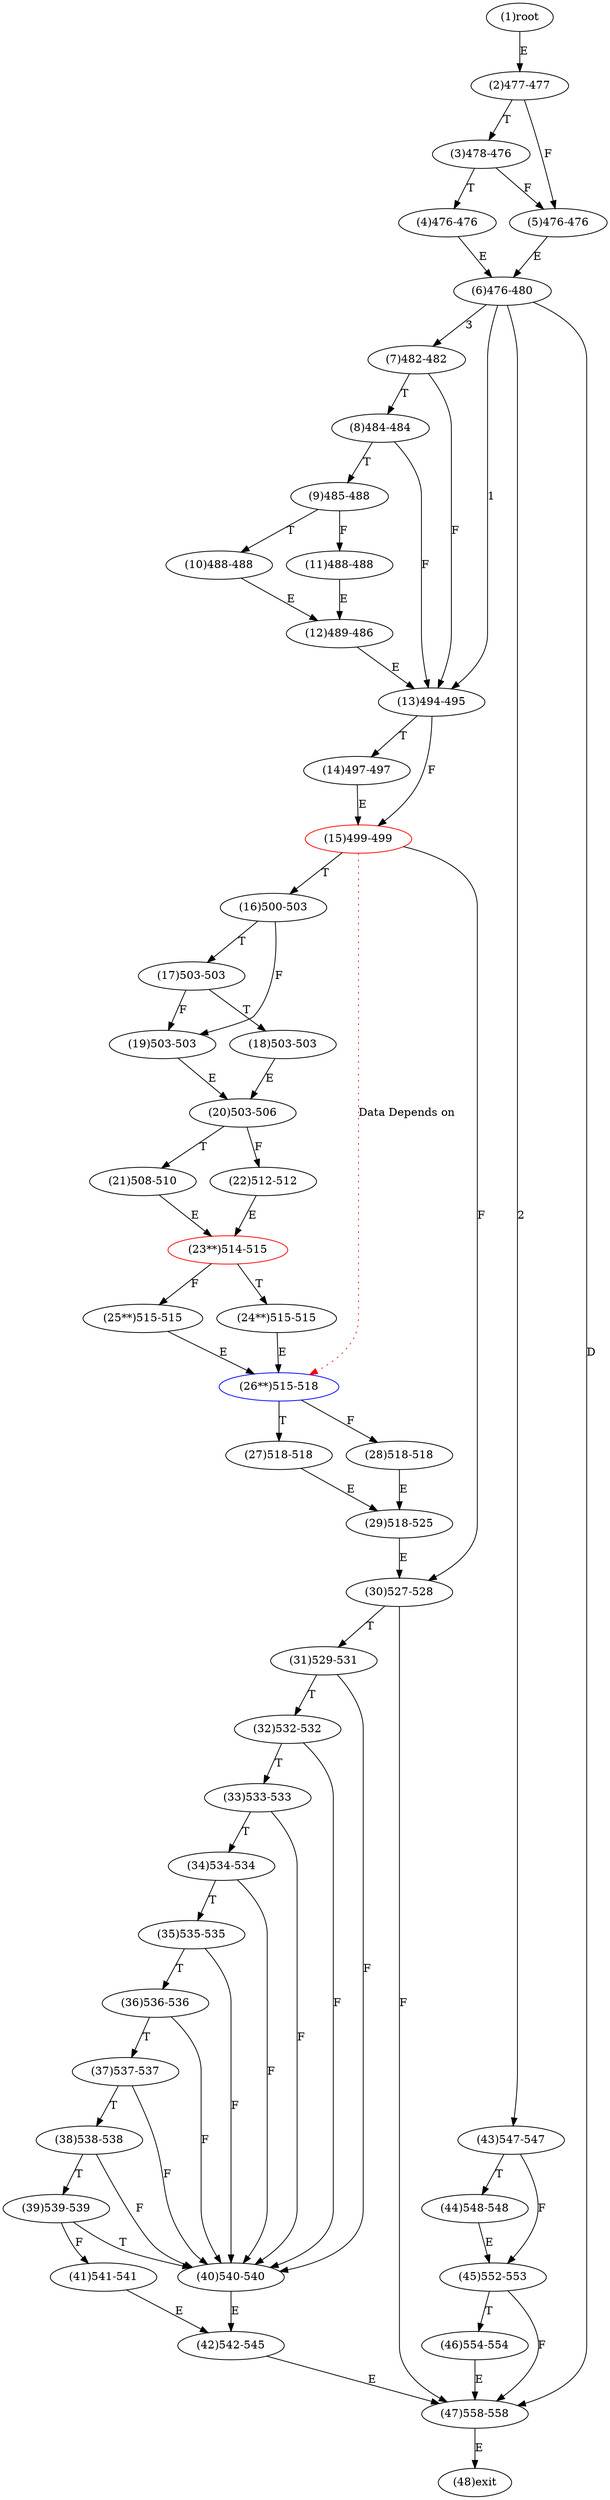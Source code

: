 digraph "" { 
1[ label="(1)root"];
2[ label="(2)477-477"];
3[ label="(3)478-476"];
4[ label="(4)476-476"];
5[ label="(5)476-476"];
6[ label="(6)476-480"];
7[ label="(7)482-482"];
8[ label="(8)484-484"];
9[ label="(9)485-488"];
10[ label="(10)488-488"];
11[ label="(11)488-488"];
12[ label="(12)489-486"];
13[ label="(13)494-495"];
14[ label="(14)497-497"];
15[ label="(15)499-499",color=red];
17[ label="(17)503-503"];
16[ label="(16)500-503"];
19[ label="(19)503-503"];
18[ label="(18)503-503"];
21[ label="(21)508-510"];
20[ label="(20)503-506"];
23[ label="(23**)514-515",color=red];
22[ label="(22)512-512"];
25[ label="(25**)515-515"];
24[ label="(24**)515-515"];
27[ label="(27)518-518"];
26[ label="(26**)515-518",color=blue];
29[ label="(29)518-525"];
28[ label="(28)518-518"];
31[ label="(31)529-531"];
30[ label="(30)527-528"];
34[ label="(34)534-534"];
35[ label="(35)535-535"];
32[ label="(32)532-532"];
33[ label="(33)533-533"];
38[ label="(38)538-538"];
39[ label="(39)539-539"];
36[ label="(36)536-536"];
37[ label="(37)537-537"];
42[ label="(42)542-545"];
43[ label="(43)547-547"];
40[ label="(40)540-540"];
41[ label="(41)541-541"];
46[ label="(46)554-554"];
47[ label="(47)558-558"];
44[ label="(44)548-548"];
45[ label="(45)552-553"];
48[ label="(48)exit"];
1->2[ label="E"];
2->5[ label="F"];
2->3[ label="T"];
3->5[ label="F"];
3->4[ label="T"];
4->6[ label="E"];
5->6[ label="E"];
6->13[ label="1"];
6->43[ label="2"];
6->7[ label="3"];
6->47[ label="D"];
7->13[ label="F"];
7->8[ label="T"];
8->13[ label="F"];
8->9[ label="T"];
9->11[ label="F"];
9->10[ label="T"];
10->12[ label="E"];
11->12[ label="E"];
12->13[ label="E"];
13->15[ label="F"];
13->14[ label="T"];
14->15[ label="E"];
15->30[ label="F"];
15->16[ label="T"];
16->19[ label="F"];
16->17[ label="T"];
17->19[ label="F"];
17->18[ label="T"];
18->20[ label="E"];
19->20[ label="E"];
20->22[ label="F"];
20->21[ label="T"];
21->23[ label="E"];
22->23[ label="E"];
23->25[ label="F"];
23->24[ label="T"];
24->26[ label="E"];
25->26[ label="E"];
26->28[ label="F"];
26->27[ label="T"];
27->29[ label="E"];
28->29[ label="E"];
29->30[ label="E"];
30->47[ label="F"];
30->31[ label="T"];
31->40[ label="F"];
31->32[ label="T"];
32->40[ label="F"];
32->33[ label="T"];
33->40[ label="F"];
33->34[ label="T"];
34->40[ label="F"];
34->35[ label="T"];
35->40[ label="F"];
35->36[ label="T"];
36->40[ label="F"];
36->37[ label="T"];
37->40[ label="F"];
37->38[ label="T"];
38->40[ label="F"];
38->39[ label="T"];
39->41[ label="F"];
39->40[ label="T"];
40->42[ label="E"];
41->42[ label="E"];
42->47[ label="E"];
43->45[ label="F"];
43->44[ label="T"];
44->45[ label="E"];
45->47[ label="F"];
45->46[ label="T"];
46->47[ label="E"];
47->48[ label="E"];
15->26[ color="red" label="Data Depends on" style = dotted ];
}